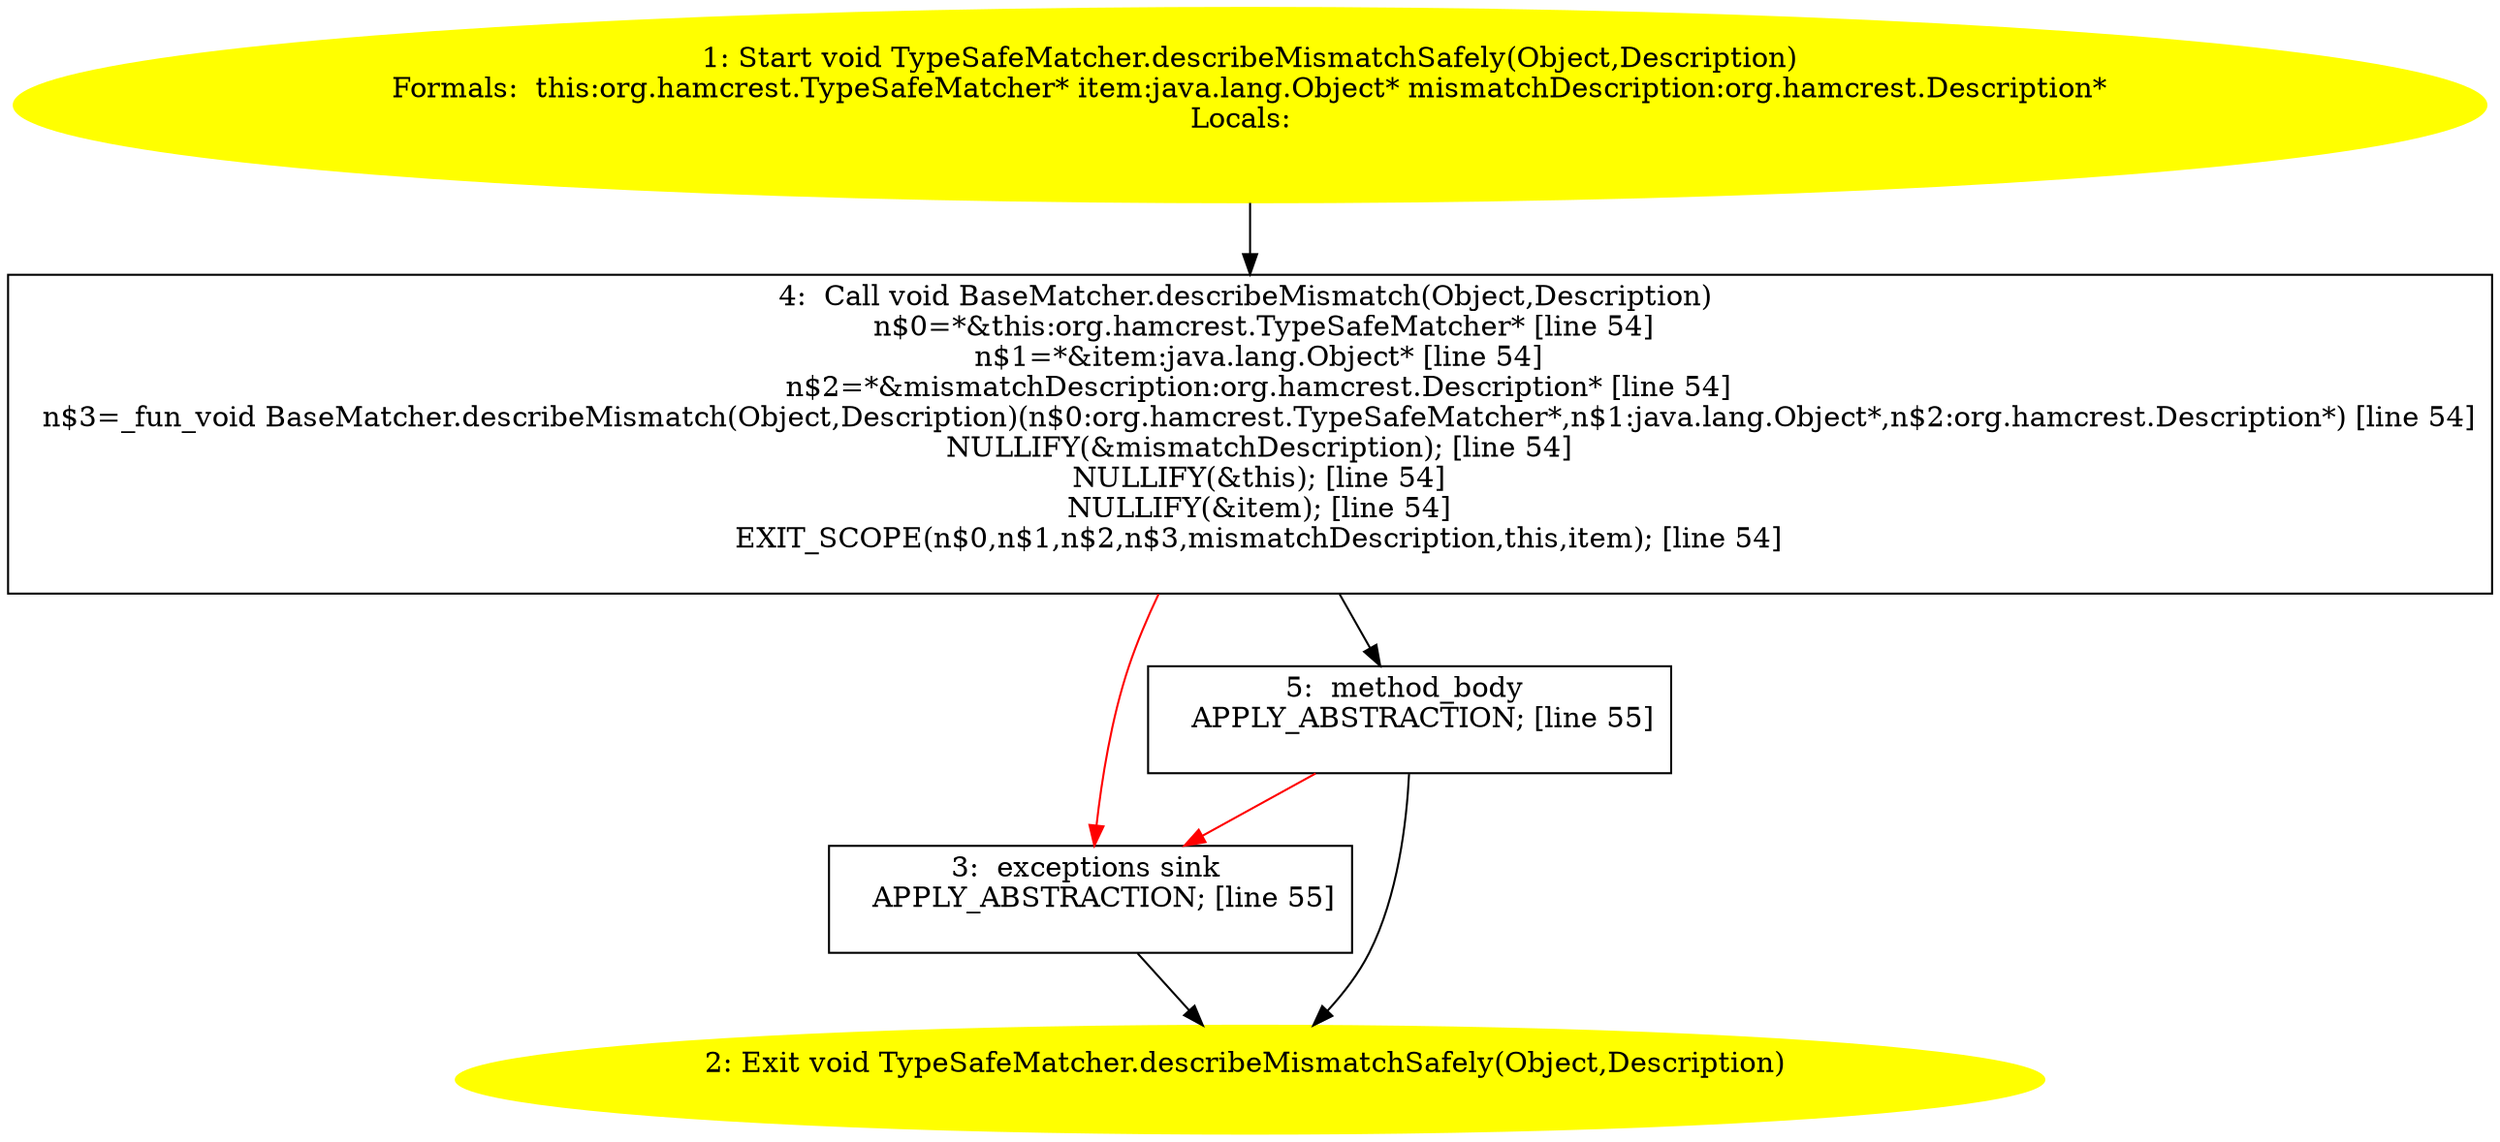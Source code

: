 /* @generated */
digraph cfg {
"org.hamcrest.TypeSafeMatcher.describeMismatchSafely(java.lang.Object,org.hamcrest.Description):void.06e7e8b2d26b4afd1e94946ed8c4a2e2_1" [label="1: Start void TypeSafeMatcher.describeMismatchSafely(Object,Description)\nFormals:  this:org.hamcrest.TypeSafeMatcher* item:java.lang.Object* mismatchDescription:org.hamcrest.Description*\nLocals:  \n  " color=yellow style=filled]
	

	 "org.hamcrest.TypeSafeMatcher.describeMismatchSafely(java.lang.Object,org.hamcrest.Description):void.06e7e8b2d26b4afd1e94946ed8c4a2e2_1" -> "org.hamcrest.TypeSafeMatcher.describeMismatchSafely(java.lang.Object,org.hamcrest.Description):void.06e7e8b2d26b4afd1e94946ed8c4a2e2_4" ;
"org.hamcrest.TypeSafeMatcher.describeMismatchSafely(java.lang.Object,org.hamcrest.Description):void.06e7e8b2d26b4afd1e94946ed8c4a2e2_2" [label="2: Exit void TypeSafeMatcher.describeMismatchSafely(Object,Description) \n  " color=yellow style=filled]
	

"org.hamcrest.TypeSafeMatcher.describeMismatchSafely(java.lang.Object,org.hamcrest.Description):void.06e7e8b2d26b4afd1e94946ed8c4a2e2_3" [label="3:  exceptions sink \n   APPLY_ABSTRACTION; [line 55]\n " shape="box"]
	

	 "org.hamcrest.TypeSafeMatcher.describeMismatchSafely(java.lang.Object,org.hamcrest.Description):void.06e7e8b2d26b4afd1e94946ed8c4a2e2_3" -> "org.hamcrest.TypeSafeMatcher.describeMismatchSafely(java.lang.Object,org.hamcrest.Description):void.06e7e8b2d26b4afd1e94946ed8c4a2e2_2" ;
"org.hamcrest.TypeSafeMatcher.describeMismatchSafely(java.lang.Object,org.hamcrest.Description):void.06e7e8b2d26b4afd1e94946ed8c4a2e2_4" [label="4:  Call void BaseMatcher.describeMismatch(Object,Description) \n   n$0=*&this:org.hamcrest.TypeSafeMatcher* [line 54]\n  n$1=*&item:java.lang.Object* [line 54]\n  n$2=*&mismatchDescription:org.hamcrest.Description* [line 54]\n  n$3=_fun_void BaseMatcher.describeMismatch(Object,Description)(n$0:org.hamcrest.TypeSafeMatcher*,n$1:java.lang.Object*,n$2:org.hamcrest.Description*) [line 54]\n  NULLIFY(&mismatchDescription); [line 54]\n  NULLIFY(&this); [line 54]\n  NULLIFY(&item); [line 54]\n  EXIT_SCOPE(n$0,n$1,n$2,n$3,mismatchDescription,this,item); [line 54]\n " shape="box"]
	

	 "org.hamcrest.TypeSafeMatcher.describeMismatchSafely(java.lang.Object,org.hamcrest.Description):void.06e7e8b2d26b4afd1e94946ed8c4a2e2_4" -> "org.hamcrest.TypeSafeMatcher.describeMismatchSafely(java.lang.Object,org.hamcrest.Description):void.06e7e8b2d26b4afd1e94946ed8c4a2e2_5" ;
	 "org.hamcrest.TypeSafeMatcher.describeMismatchSafely(java.lang.Object,org.hamcrest.Description):void.06e7e8b2d26b4afd1e94946ed8c4a2e2_4" -> "org.hamcrest.TypeSafeMatcher.describeMismatchSafely(java.lang.Object,org.hamcrest.Description):void.06e7e8b2d26b4afd1e94946ed8c4a2e2_3" [color="red" ];
"org.hamcrest.TypeSafeMatcher.describeMismatchSafely(java.lang.Object,org.hamcrest.Description):void.06e7e8b2d26b4afd1e94946ed8c4a2e2_5" [label="5:  method_body \n   APPLY_ABSTRACTION; [line 55]\n " shape="box"]
	

	 "org.hamcrest.TypeSafeMatcher.describeMismatchSafely(java.lang.Object,org.hamcrest.Description):void.06e7e8b2d26b4afd1e94946ed8c4a2e2_5" -> "org.hamcrest.TypeSafeMatcher.describeMismatchSafely(java.lang.Object,org.hamcrest.Description):void.06e7e8b2d26b4afd1e94946ed8c4a2e2_2" ;
	 "org.hamcrest.TypeSafeMatcher.describeMismatchSafely(java.lang.Object,org.hamcrest.Description):void.06e7e8b2d26b4afd1e94946ed8c4a2e2_5" -> "org.hamcrest.TypeSafeMatcher.describeMismatchSafely(java.lang.Object,org.hamcrest.Description):void.06e7e8b2d26b4afd1e94946ed8c4a2e2_3" [color="red" ];
}
